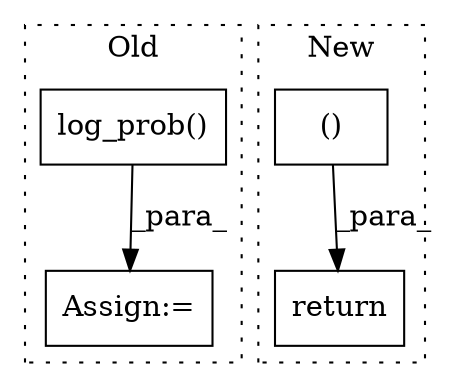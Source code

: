 digraph G {
subgraph cluster0 {
1 [label="log_prob()" a="75" s="2521,2542" l="18,1" shape="box"];
3 [label="Assign:=" a="68" s="2501" l="3" shape="box"];
label = "Old";
style="dotted";
}
subgraph cluster1 {
2 [label="()" a="54" s="2884" l="19" shape="box"];
4 [label="return" a="93" s="2862" l="7" shape="box"];
label = "New";
style="dotted";
}
1 -> 3 [label="_para_"];
2 -> 4 [label="_para_"];
}